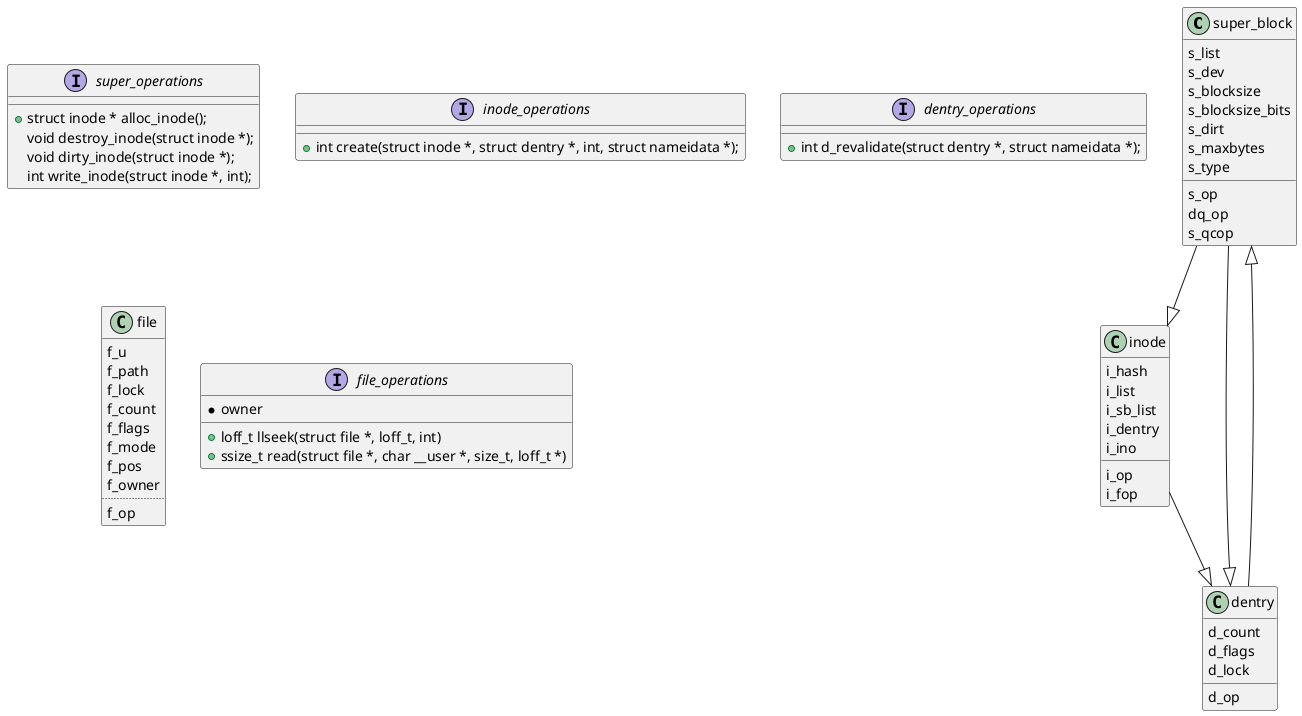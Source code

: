 @startuml
'https://plantuml.com/class-diagram

class super_block {
   s_list
   s_dev
   s_blocksize
   s_blocksize_bits
   s_dirt
   s_maxbytes
   s_type

   {method} s_op
   {method} dq_op
   {method} s_qcop
}

interface super_operations {
    +struct inode * alloc_inode();
    void destroy_inode(struct inode *);
    void dirty_inode(struct inode *);
    int write_inode(struct inode *, int);
}

class inode {
    i_hash
    i_list
    i_sb_list
    i_dentry
    i_ino
    {method} i_op
    {method} i_fop
}

interface inode_operations {
    +int create(struct inode *, struct dentry *, int, struct nameidata *);
}

class dentry {
    d_count
    d_flags
    d_lock
    {method} d_op
    
}

interface dentry_operations {
    +int d_revalidate(struct dentry *, struct nameidata *);
}

class file {
    f_u
    f_path
    f_lock
    f_count
    f_flags
    f_mode
    f_pos
    f_owner
    ..
    f_op
}

interface file_operations {
    *owner
    +loff_t llseek(struct file *, loff_t, int)
    +ssize_t read(struct file *, char __user *, size_t, loff_t *)
}

inode --|> dentry
super_block --|> dentry
super_block --|> inode
dentry --|> super_block
@enduml
